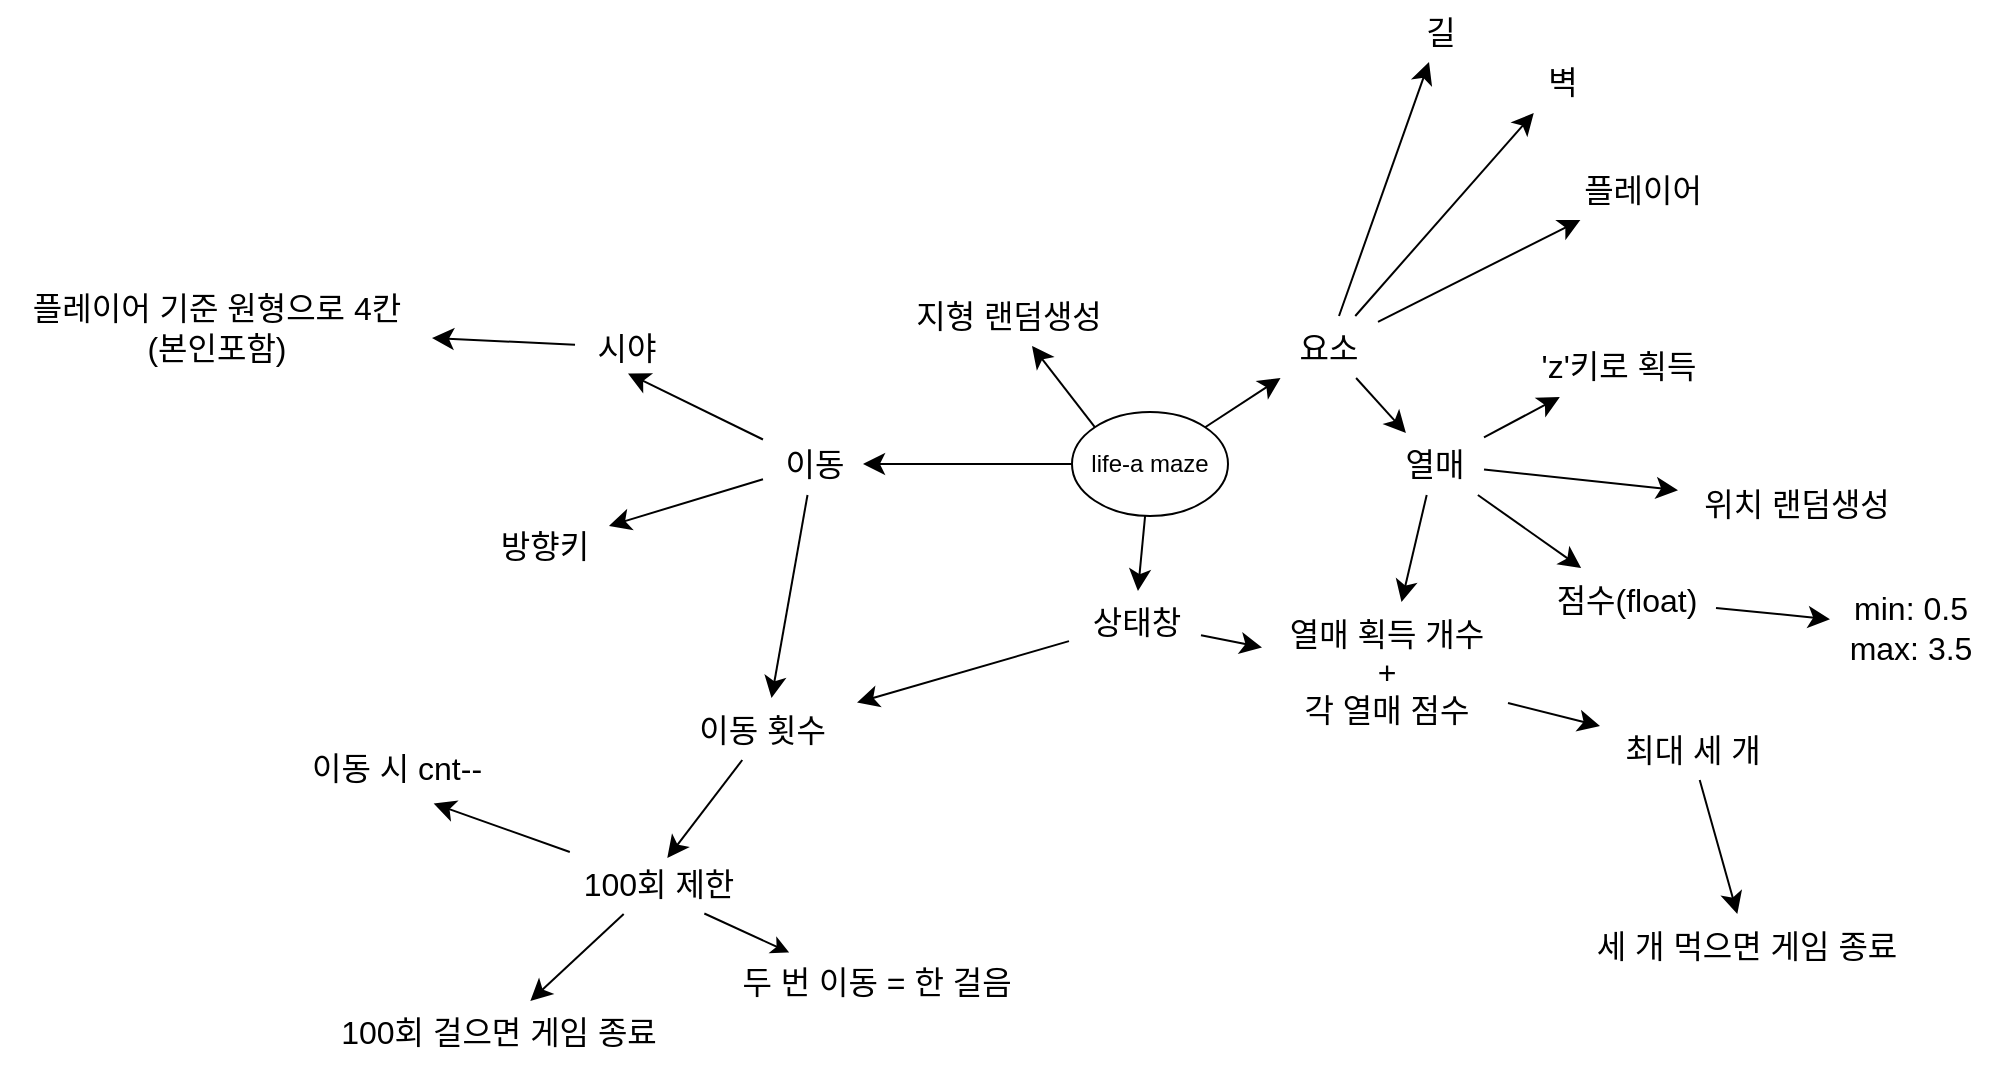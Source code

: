 <mxfile border="50" scale="3" compressed="false" locked="false" version="25.0.3">
  <diagram name="Blank" id="YmL12bMKpDGza6XwsDPr">
    <mxGraphModel dx="1434" dy="346" grid="0" gridSize="10" guides="1" tooltips="1" connect="1" arrows="1" fold="1" page="0" pageScale="1" pageWidth="827" pageHeight="1169" background="none" math="1" shadow="0">
      <root>
        <mxCell id="X5NqExCQtvZxIxQ7pmgY-0" />
        <mxCell id="1" parent="X5NqExCQtvZxIxQ7pmgY-0" />
        <mxCell id="CFxUTknFUMb7ABgQMK1N-19" style="edgeStyle=none;curved=1;rounded=0;orthogonalLoop=1;jettySize=auto;html=1;fontSize=12;startSize=8;endSize=8;" parent="1" source="CFxUTknFUMb7ABgQMK1N-13" target="CFxUTknFUMb7ABgQMK1N-18" edge="1">
          <mxGeometry relative="1" as="geometry" />
        </mxCell>
        <mxCell id="CFxUTknFUMb7ABgQMK1N-37" style="edgeStyle=none;curved=1;rounded=0;orthogonalLoop=1;jettySize=auto;html=1;fontSize=12;startSize=8;endSize=8;" parent="1" source="CFxUTknFUMb7ABgQMK1N-13" target="CFxUTknFUMb7ABgQMK1N-36" edge="1">
          <mxGeometry relative="1" as="geometry" />
        </mxCell>
        <mxCell id="CFxUTknFUMb7ABgQMK1N-13" value="이동" style="text;html=1;align=center;verticalAlign=middle;resizable=0;points=[];autosize=1;strokeColor=none;fillColor=none;fontSize=16;" parent="1" vertex="1">
          <mxGeometry x="663.5" y="949.5" width="50" height="31" as="geometry" />
        </mxCell>
        <mxCell id="CFxUTknFUMb7ABgQMK1N-17" style="edgeStyle=none;curved=1;rounded=0;orthogonalLoop=1;jettySize=auto;html=1;exitX=0;exitY=0.5;exitDx=0;exitDy=0;fontSize=12;startSize=8;endSize=8;" parent="1" source="CFxUTknFUMb7ABgQMK1N-16" target="CFxUTknFUMb7ABgQMK1N-13" edge="1">
          <mxGeometry relative="1" as="geometry" />
        </mxCell>
        <mxCell id="CFxUTknFUMb7ABgQMK1N-23" style="edgeStyle=none;curved=1;rounded=0;orthogonalLoop=1;jettySize=auto;html=1;fontSize=12;startSize=8;endSize=8;" parent="1" source="CFxUTknFUMb7ABgQMK1N-16" target="CFxUTknFUMb7ABgQMK1N-22" edge="1">
          <mxGeometry relative="1" as="geometry" />
        </mxCell>
        <mxCell id="CFxUTknFUMb7ABgQMK1N-47" style="edgeStyle=none;curved=1;rounded=0;orthogonalLoop=1;jettySize=auto;html=1;exitX=1;exitY=0;exitDx=0;exitDy=0;fontSize=12;startSize=8;endSize=8;" parent="1" source="CFxUTknFUMb7ABgQMK1N-16" target="CFxUTknFUMb7ABgQMK1N-43" edge="1">
          <mxGeometry relative="1" as="geometry" />
        </mxCell>
        <mxCell id="CFxUTknFUMb7ABgQMK1N-55" style="edgeStyle=none;curved=1;rounded=0;orthogonalLoop=1;jettySize=auto;html=1;exitX=0;exitY=0;exitDx=0;exitDy=0;fontSize=12;startSize=8;endSize=8;" parent="1" source="CFxUTknFUMb7ABgQMK1N-16" target="CFxUTknFUMb7ABgQMK1N-54" edge="1">
          <mxGeometry relative="1" as="geometry" />
        </mxCell>
        <mxCell id="CFxUTknFUMb7ABgQMK1N-16" value="life-a maze" style="ellipse;whiteSpace=wrap;html=1;" parent="1" vertex="1">
          <mxGeometry x="818" y="939" width="78" height="52" as="geometry" />
        </mxCell>
        <mxCell id="CFxUTknFUMb7ABgQMK1N-18" value="이동 횟수&amp;nbsp;" style="text;html=1;align=center;verticalAlign=middle;resizable=0;points=[];autosize=1;strokeColor=none;fillColor=none;fontSize=16;" parent="1" vertex="1">
          <mxGeometry x="619.5" y="1082" width="91" height="31" as="geometry" />
        </mxCell>
        <mxCell id="CFxUTknFUMb7ABgQMK1N-20" value="이동 시 cnt--" style="text;html=1;align=center;verticalAlign=middle;resizable=0;points=[];autosize=1;strokeColor=none;fillColor=none;fontSize=16;" parent="1" vertex="1">
          <mxGeometry x="426.5" y="1101.5" width="107" height="31" as="geometry" />
        </mxCell>
        <mxCell id="CFxUTknFUMb7ABgQMK1N-24" style="edgeStyle=none;curved=1;rounded=0;orthogonalLoop=1;jettySize=auto;html=1;fontSize=12;startSize=8;endSize=8;" parent="1" source="CFxUTknFUMb7ABgQMK1N-22" target="CFxUTknFUMb7ABgQMK1N-18" edge="1">
          <mxGeometry relative="1" as="geometry" />
        </mxCell>
        <mxCell id="CFxUTknFUMb7ABgQMK1N-32" style="edgeStyle=none;curved=1;rounded=0;orthogonalLoop=1;jettySize=auto;html=1;fontSize=12;startSize=8;endSize=8;" parent="1" source="CFxUTknFUMb7ABgQMK1N-22" target="CFxUTknFUMb7ABgQMK1N-30" edge="1">
          <mxGeometry relative="1" as="geometry" />
        </mxCell>
        <mxCell id="CFxUTknFUMb7ABgQMK1N-22" value="상태창" style="text;html=1;align=center;verticalAlign=middle;resizable=0;points=[];autosize=1;strokeColor=none;fillColor=none;fontSize=16;" parent="1" vertex="1">
          <mxGeometry x="816.5" y="1028.5" width="66" height="31" as="geometry" />
        </mxCell>
        <mxCell id="CFxUTknFUMb7ABgQMK1N-68" style="edgeStyle=none;curved=1;rounded=0;orthogonalLoop=1;jettySize=auto;html=1;fontSize=12;startSize=8;endSize=8;" parent="1" source="CFxUTknFUMb7ABgQMK1N-25" target="CFxUTknFUMb7ABgQMK1N-67" edge="1">
          <mxGeometry relative="1" as="geometry" />
        </mxCell>
        <mxCell id="CFxUTknFUMb7ABgQMK1N-25" value="100회 제한" style="text;html=1;align=center;verticalAlign=middle;resizable=0;points=[];autosize=1;strokeColor=none;fillColor=none;fontSize=16;" parent="1" vertex="1">
          <mxGeometry x="562" y="1159" width="97" height="31" as="geometry" />
        </mxCell>
        <mxCell id="CFxUTknFUMb7ABgQMK1N-26" style="edgeStyle=none;curved=1;rounded=0;orthogonalLoop=1;jettySize=auto;html=1;entryX=0.553;entryY=0.097;entryDx=0;entryDy=0;entryPerimeter=0;fontSize=12;startSize=8;endSize=8;" parent="1" source="CFxUTknFUMb7ABgQMK1N-18" target="CFxUTknFUMb7ABgQMK1N-25" edge="1">
          <mxGeometry relative="1" as="geometry" />
        </mxCell>
        <mxCell id="CFxUTknFUMb7ABgQMK1N-31" style="edgeStyle=none;curved=1;rounded=0;orthogonalLoop=1;jettySize=auto;html=1;fontSize=12;startSize=8;endSize=8;" parent="1" source="CFxUTknFUMb7ABgQMK1N-28" target="CFxUTknFUMb7ABgQMK1N-30" edge="1">
          <mxGeometry relative="1" as="geometry" />
        </mxCell>
        <mxCell id="CFxUTknFUMb7ABgQMK1N-60" style="edgeStyle=none;curved=1;rounded=0;orthogonalLoop=1;jettySize=auto;html=1;fontSize=12;startSize=8;endSize=8;" parent="1" source="CFxUTknFUMb7ABgQMK1N-28" target="CFxUTknFUMb7ABgQMK1N-59" edge="1">
          <mxGeometry relative="1" as="geometry" />
        </mxCell>
        <mxCell id="CFxUTknFUMb7ABgQMK1N-64" style="edgeStyle=none;curved=1;rounded=0;orthogonalLoop=1;jettySize=auto;html=1;fontSize=12;startSize=8;endSize=8;" parent="1" source="CFxUTknFUMb7ABgQMK1N-28" target="CFxUTknFUMb7ABgQMK1N-63" edge="1">
          <mxGeometry relative="1" as="geometry" />
        </mxCell>
        <mxCell id="CFxUTknFUMb7ABgQMK1N-70" style="edgeStyle=none;curved=1;rounded=0;orthogonalLoop=1;jettySize=auto;html=1;fontSize=12;startSize=8;endSize=8;" parent="1" source="CFxUTknFUMb7ABgQMK1N-28" target="CFxUTknFUMb7ABgQMK1N-69" edge="1">
          <mxGeometry relative="1" as="geometry" />
        </mxCell>
        <mxCell id="CFxUTknFUMb7ABgQMK1N-28" value="열매" style="text;html=1;align=center;verticalAlign=middle;resizable=0;points=[];autosize=1;strokeColor=none;fillColor=none;fontSize=16;" parent="1" vertex="1">
          <mxGeometry x="974" y="949.5" width="50" height="31" as="geometry" />
        </mxCell>
        <mxCell id="CFxUTknFUMb7ABgQMK1N-34" style="edgeStyle=none;curved=1;rounded=0;orthogonalLoop=1;jettySize=auto;html=1;fontSize=12;startSize=8;endSize=8;" parent="1" source="CFxUTknFUMb7ABgQMK1N-30" target="CFxUTknFUMb7ABgQMK1N-33" edge="1">
          <mxGeometry relative="1" as="geometry" />
        </mxCell>
        <mxCell id="CFxUTknFUMb7ABgQMK1N-30" value="열매 획득 개수&lt;br&gt;+&lt;div&gt;각 열매 점수&lt;/div&gt;" style="text;html=1;align=center;verticalAlign=middle;resizable=0;points=[];autosize=1;strokeColor=none;fillColor=none;fontSize=16;" parent="1" vertex="1">
          <mxGeometry x="913" y="1034" width="123" height="70" as="geometry" />
        </mxCell>
        <mxCell id="CFxUTknFUMb7ABgQMK1N-66" style="edgeStyle=none;curved=1;rounded=0;orthogonalLoop=1;jettySize=auto;html=1;fontSize=12;startSize=8;endSize=8;" parent="1" source="CFxUTknFUMb7ABgQMK1N-33" target="CFxUTknFUMb7ABgQMK1N-65" edge="1">
          <mxGeometry relative="1" as="geometry" />
        </mxCell>
        <mxCell id="CFxUTknFUMb7ABgQMK1N-33" value="최대 세 개" style="text;html=1;align=center;verticalAlign=middle;resizable=0;points=[];autosize=1;strokeColor=none;fillColor=none;fontSize=16;" parent="1" vertex="1">
          <mxGeometry x="1082" y="1092" width="91" height="31" as="geometry" />
        </mxCell>
        <mxCell id="CFxUTknFUMb7ABgQMK1N-36" value="방향키" style="text;html=1;align=center;verticalAlign=middle;resizable=0;points=[];autosize=1;strokeColor=none;fillColor=none;fontSize=16;" parent="1" vertex="1">
          <mxGeometry x="520.5" y="990.5" width="66" height="31" as="geometry" />
        </mxCell>
        <mxCell id="CFxUTknFUMb7ABgQMK1N-38" style="edgeStyle=none;curved=1;rounded=0;orthogonalLoop=1;jettySize=auto;html=1;entryX=0.676;entryY=1.074;entryDx=0;entryDy=0;entryPerimeter=0;fontSize=12;startSize=8;endSize=8;" parent="1" source="CFxUTknFUMb7ABgQMK1N-25" target="CFxUTknFUMb7ABgQMK1N-20" edge="1">
          <mxGeometry relative="1" as="geometry" />
        </mxCell>
        <mxCell id="CFxUTknFUMb7ABgQMK1N-42" style="edgeStyle=none;curved=1;rounded=0;orthogonalLoop=1;jettySize=auto;html=1;fontSize=12;startSize=8;endSize=8;" parent="1" source="CFxUTknFUMb7ABgQMK1N-39" target="CFxUTknFUMb7ABgQMK1N-41" edge="1">
          <mxGeometry relative="1" as="geometry" />
        </mxCell>
        <mxCell id="CFxUTknFUMb7ABgQMK1N-39" value="시야" style="text;html=1;align=center;verticalAlign=middle;resizable=0;points=[];autosize=1;strokeColor=none;fillColor=none;fontSize=16;" parent="1" vertex="1">
          <mxGeometry x="569.5" y="891" width="50" height="31" as="geometry" />
        </mxCell>
        <mxCell id="CFxUTknFUMb7ABgQMK1N-40" style="edgeStyle=none;curved=1;rounded=0;orthogonalLoop=1;jettySize=auto;html=1;entryX=0.53;entryY=0.926;entryDx=0;entryDy=0;entryPerimeter=0;fontSize=12;startSize=8;endSize=8;" parent="1" source="CFxUTknFUMb7ABgQMK1N-13" target="CFxUTknFUMb7ABgQMK1N-39" edge="1">
          <mxGeometry relative="1" as="geometry" />
        </mxCell>
        <mxCell id="CFxUTknFUMb7ABgQMK1N-41" value="플레이어 기준 원형으로 4칸&lt;div&gt;(본인포함)&lt;/div&gt;" style="text;html=1;align=center;verticalAlign=middle;resizable=0;points=[];autosize=1;strokeColor=none;fillColor=none;fontSize=16;" parent="1" vertex="1">
          <mxGeometry x="282" y="872" width="216" height="50" as="geometry" />
        </mxCell>
        <mxCell id="CFxUTknFUMb7ABgQMK1N-48" style="edgeStyle=none;curved=1;rounded=0;orthogonalLoop=1;jettySize=auto;html=1;fontSize=12;startSize=8;endSize=8;" parent="1" source="CFxUTknFUMb7ABgQMK1N-43" target="CFxUTknFUMb7ABgQMK1N-28" edge="1">
          <mxGeometry relative="1" as="geometry" />
        </mxCell>
        <mxCell id="CFxUTknFUMb7ABgQMK1N-49" style="edgeStyle=none;curved=1;rounded=0;orthogonalLoop=1;jettySize=auto;html=1;fontSize=12;startSize=8;endSize=8;" parent="1" source="CFxUTknFUMb7ABgQMK1N-43" target="CFxUTknFUMb7ABgQMK1N-46" edge="1">
          <mxGeometry relative="1" as="geometry">
            <mxPoint x="992" y="851.922" as="sourcePoint" />
          </mxGeometry>
        </mxCell>
        <mxCell id="CFxUTknFUMb7ABgQMK1N-51" style="edgeStyle=none;curved=1;rounded=0;orthogonalLoop=1;jettySize=auto;html=1;fontSize=12;startSize=8;endSize=8;" parent="1" source="CFxUTknFUMb7ABgQMK1N-43" target="CFxUTknFUMb7ABgQMK1N-50" edge="1">
          <mxGeometry relative="1" as="geometry" />
        </mxCell>
        <mxCell id="CFxUTknFUMb7ABgQMK1N-53" style="edgeStyle=none;curved=1;rounded=0;orthogonalLoop=1;jettySize=auto;html=1;fontSize=12;startSize=8;endSize=8;" parent="1" source="CFxUTknFUMb7ABgQMK1N-43" target="CFxUTknFUMb7ABgQMK1N-52" edge="1">
          <mxGeometry relative="1" as="geometry">
            <mxPoint x="992" y="861.692" as="sourcePoint" />
          </mxGeometry>
        </mxCell>
        <mxCell id="CFxUTknFUMb7ABgQMK1N-43" value="요소" style="text;html=1;align=center;verticalAlign=middle;resizable=0;points=[];autosize=1;strokeColor=none;fillColor=none;fontSize=16;" parent="1" vertex="1">
          <mxGeometry x="921" y="891" width="50" height="31" as="geometry" />
        </mxCell>
        <mxCell id="CFxUTknFUMb7ABgQMK1N-46" value="벽" style="text;html=1;align=center;verticalAlign=middle;resizable=0;points=[];autosize=1;strokeColor=none;fillColor=none;fontSize=16;" parent="1" vertex="1">
          <mxGeometry x="1045.5" y="758.5" width="34" height="31" as="geometry" />
        </mxCell>
        <mxCell id="CFxUTknFUMb7ABgQMK1N-50" value="길" style="text;html=1;align=center;verticalAlign=middle;resizable=0;points=[];autosize=1;strokeColor=none;fillColor=none;fontSize=16;" parent="1" vertex="1">
          <mxGeometry x="985" y="733" width="34" height="31" as="geometry" />
        </mxCell>
        <mxCell id="CFxUTknFUMb7ABgQMK1N-52" value="플레이어" style="text;html=1;align=center;verticalAlign=middle;resizable=0;points=[];autosize=1;strokeColor=none;fillColor=none;fontSize=16;" parent="1" vertex="1">
          <mxGeometry x="1062" y="812" width="82" height="31" as="geometry" />
        </mxCell>
        <mxCell id="CFxUTknFUMb7ABgQMK1N-54" value="지형 랜덤생성" style="text;html=1;align=center;verticalAlign=middle;resizable=0;points=[];autosize=1;strokeColor=none;fillColor=none;fontSize=16;" parent="1" vertex="1">
          <mxGeometry x="727" y="875" width="118" height="31" as="geometry" />
        </mxCell>
        <mxCell id="CFxUTknFUMb7ABgQMK1N-62" style="edgeStyle=none;curved=1;rounded=0;orthogonalLoop=1;jettySize=auto;html=1;fontSize=12;startSize=8;endSize=8;" parent="1" source="CFxUTknFUMb7ABgQMK1N-59" target="CFxUTknFUMb7ABgQMK1N-61" edge="1">
          <mxGeometry relative="1" as="geometry" />
        </mxCell>
        <mxCell id="CFxUTknFUMb7ABgQMK1N-59" value="점수(float)" style="text;html=1;align=center;verticalAlign=middle;resizable=0;points=[];autosize=1;strokeColor=none;fillColor=none;fontSize=16;" parent="1" vertex="1">
          <mxGeometry x="1049" y="1017" width="91" height="31" as="geometry" />
        </mxCell>
        <mxCell id="CFxUTknFUMb7ABgQMK1N-61" value="min: 0.5&lt;div&gt;max: 3.5&lt;/div&gt;" style="text;html=1;align=center;verticalAlign=middle;resizable=0;points=[];autosize=1;strokeColor=none;fillColor=none;fontSize=16;" parent="1" vertex="1">
          <mxGeometry x="1197" y="1021.5" width="79" height="50" as="geometry" />
        </mxCell>
        <mxCell id="CFxUTknFUMb7ABgQMK1N-63" value="위치 랜덤생성" style="text;html=1;align=center;verticalAlign=middle;resizable=0;points=[];autosize=1;strokeColor=none;fillColor=none;fontSize=16;" parent="1" vertex="1">
          <mxGeometry x="1121" y="969" width="118" height="31" as="geometry" />
        </mxCell>
        <mxCell id="CFxUTknFUMb7ABgQMK1N-65" value="세 개 먹으면 게임 종료" style="text;html=1;align=center;verticalAlign=middle;resizable=0;points=[];autosize=1;strokeColor=none;fillColor=none;fontSize=16;" parent="1" vertex="1">
          <mxGeometry x="1065" y="1190" width="180" height="31" as="geometry" />
        </mxCell>
        <mxCell id="CFxUTknFUMb7ABgQMK1N-67" value="100회 걸으면 게임 종료" style="text;html=1;align=center;verticalAlign=middle;resizable=0;points=[];autosize=1;strokeColor=none;fillColor=none;fontSize=16;" parent="1" vertex="1">
          <mxGeometry x="437.5" y="1233.5" width="186" height="31" as="geometry" />
        </mxCell>
        <mxCell id="CFxUTknFUMb7ABgQMK1N-69" value="&#39;z&#39;키로 획득" style="text;html=1;align=center;verticalAlign=middle;resizable=0;points=[];autosize=1;strokeColor=none;fillColor=none;fontSize=16;" parent="1" vertex="1">
          <mxGeometry x="1040.5" y="900.5" width="101" height="31" as="geometry" />
        </mxCell>
        <mxCell id="J1yPNNb3ZKrRQgANvpZ--1" value="&lt;font style=&quot;font-size: 16px;&quot;&gt;두 번 이동 = 한 걸음&lt;/font&gt;" style="text;html=1;align=center;verticalAlign=middle;resizable=0;points=[];autosize=1;strokeColor=none;fillColor=none;" vertex="1" parent="1">
          <mxGeometry x="639" y="1208" width="162" height="31" as="geometry" />
        </mxCell>
        <mxCell id="J1yPNNb3ZKrRQgANvpZ--4" value="" style="endArrow=classic;html=1;rounded=0;exitX=0.744;exitY=0.992;exitDx=0;exitDy=0;exitPerimeter=0;entryX=0.232;entryY=0.04;entryDx=0;entryDy=0;entryPerimeter=0;" edge="1" parent="1" source="CFxUTknFUMb7ABgQMK1N-25" target="J1yPNNb3ZKrRQgANvpZ--1">
          <mxGeometry width="50" height="50" relative="1" as="geometry">
            <mxPoint x="725" y="1284" as="sourcePoint" />
            <mxPoint x="775" y="1234" as="targetPoint" />
          </mxGeometry>
        </mxCell>
      </root>
    </mxGraphModel>
  </diagram>
</mxfile>
